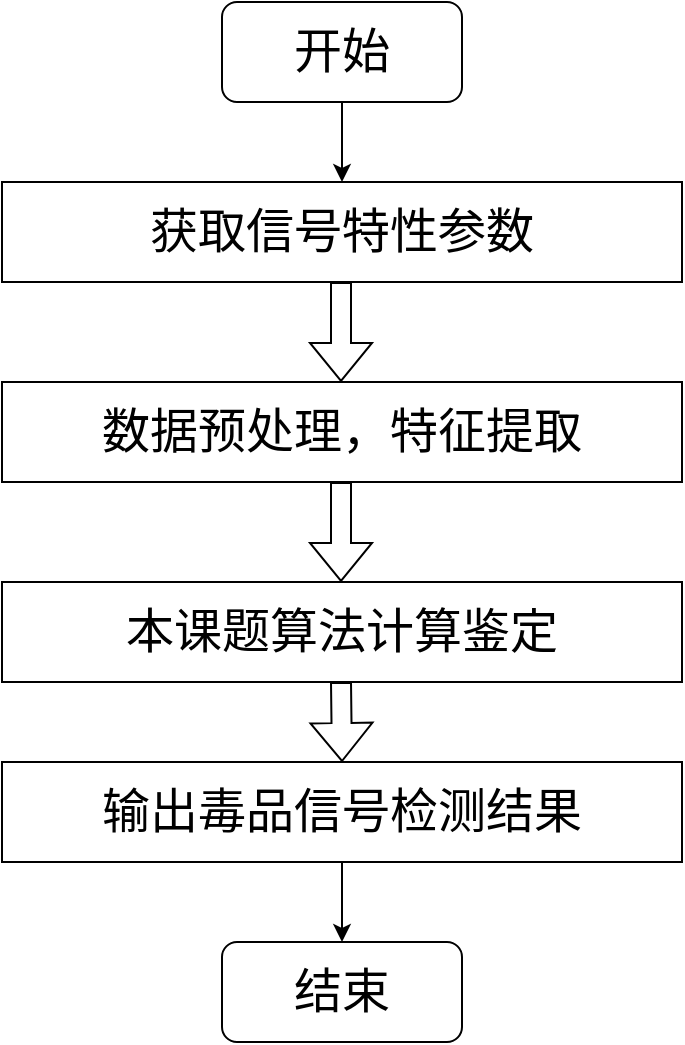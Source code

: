 <mxfile version="20.3.0" type="github">
  <diagram id="prtHgNgQTEPvFCAcTncT" name="Page-1">
    <mxGraphModel dx="904" dy="495" grid="1" gridSize="10" guides="1" tooltips="1" connect="1" arrows="1" fold="1" page="1" pageScale="1" pageWidth="827" pageHeight="1169" math="0" shadow="0">
      <root>
        <mxCell id="0" />
        <mxCell id="1" parent="0" />
        <mxCell id="CijKE6sO3IoXTaLPwiFw-17" value="&lt;font face=&quot;宋体&quot;&gt;获取信号特性参数&lt;/font&gt;" style="rounded=0;whiteSpace=wrap;html=1;fontSize=24;" parent="1" vertex="1">
          <mxGeometry x="230" y="170" width="340" height="50" as="geometry" />
        </mxCell>
        <mxCell id="CijKE6sO3IoXTaLPwiFw-18" value="&lt;font face=&quot;宋体&quot;&gt;数据预处理，特征提取&lt;/font&gt;" style="rounded=0;whiteSpace=wrap;html=1;fontSize=24;" parent="1" vertex="1">
          <mxGeometry x="230" y="270" width="340" height="50" as="geometry" />
        </mxCell>
        <mxCell id="CijKE6sO3IoXTaLPwiFw-19" value="&lt;font face=&quot;宋体&quot;&gt;本课题算法计算鉴定&lt;/font&gt;" style="rounded=0;whiteSpace=wrap;html=1;fontSize=24;" parent="1" vertex="1">
          <mxGeometry x="230" y="370" width="340" height="50" as="geometry" />
        </mxCell>
        <mxCell id="CijKE6sO3IoXTaLPwiFw-20" value="&lt;font face=&quot;宋体&quot;&gt;输出毒品信号检测结果&lt;/font&gt;" style="rounded=0;whiteSpace=wrap;html=1;fontSize=24;" parent="1" vertex="1">
          <mxGeometry x="230" y="460" width="340" height="50" as="geometry" />
        </mxCell>
        <mxCell id="CijKE6sO3IoXTaLPwiFw-22" value="" style="shape=flexArrow;endArrow=classic;html=1;rounded=0;fontSize=24;exitX=0.5;exitY=1;exitDx=0;exitDy=0;" parent="1" edge="1">
          <mxGeometry width="50" height="50" relative="1" as="geometry">
            <mxPoint x="399.5" y="220" as="sourcePoint" />
            <mxPoint x="399.5" y="270" as="targetPoint" />
          </mxGeometry>
        </mxCell>
        <mxCell id="CijKE6sO3IoXTaLPwiFw-23" value="" style="shape=flexArrow;endArrow=classic;html=1;rounded=0;fontSize=24;exitX=0.5;exitY=1;exitDx=0;exitDy=0;" parent="1" edge="1">
          <mxGeometry width="50" height="50" relative="1" as="geometry">
            <mxPoint x="399.5" y="320" as="sourcePoint" />
            <mxPoint x="399.5" y="370" as="targetPoint" />
          </mxGeometry>
        </mxCell>
        <mxCell id="CijKE6sO3IoXTaLPwiFw-24" value="" style="shape=flexArrow;endArrow=classic;html=1;rounded=0;fontSize=24;exitX=0.5;exitY=1;exitDx=0;exitDy=0;" parent="1" edge="1">
          <mxGeometry width="50" height="50" relative="1" as="geometry">
            <mxPoint x="399.5" y="420" as="sourcePoint" />
            <mxPoint x="400" y="460" as="targetPoint" />
          </mxGeometry>
        </mxCell>
        <mxCell id="ClJPf6CTKpAUNpyXUOQn-1" value="&lt;font face=&quot;宋体&quot; style=&quot;font-size: 24px;&quot;&gt;开始&lt;/font&gt;" style="rounded=1;whiteSpace=wrap;html=1;" vertex="1" parent="1">
          <mxGeometry x="340" y="80" width="120" height="50" as="geometry" />
        </mxCell>
        <mxCell id="ClJPf6CTKpAUNpyXUOQn-2" value="" style="endArrow=classic;html=1;rounded=0;fontSize=24;exitX=0.5;exitY=1;exitDx=0;exitDy=0;entryX=0.5;entryY=0;entryDx=0;entryDy=0;" edge="1" parent="1" source="ClJPf6CTKpAUNpyXUOQn-1" target="CijKE6sO3IoXTaLPwiFw-17">
          <mxGeometry width="50" height="50" relative="1" as="geometry">
            <mxPoint x="390" y="290" as="sourcePoint" />
            <mxPoint x="440" y="240" as="targetPoint" />
          </mxGeometry>
        </mxCell>
        <mxCell id="ClJPf6CTKpAUNpyXUOQn-3" value="&lt;font face=&quot;宋体&quot; style=&quot;font-size: 24px;&quot;&gt;结束&lt;/font&gt;" style="rounded=1;whiteSpace=wrap;html=1;" vertex="1" parent="1">
          <mxGeometry x="340" y="550" width="120" height="50" as="geometry" />
        </mxCell>
        <mxCell id="ClJPf6CTKpAUNpyXUOQn-4" value="" style="endArrow=classic;html=1;rounded=0;fontSize=24;exitX=0.5;exitY=1;exitDx=0;exitDy=0;entryX=0.5;entryY=0;entryDx=0;entryDy=0;" edge="1" parent="1" source="CijKE6sO3IoXTaLPwiFw-20" target="ClJPf6CTKpAUNpyXUOQn-3">
          <mxGeometry width="50" height="50" relative="1" as="geometry">
            <mxPoint x="390" y="570" as="sourcePoint" />
            <mxPoint x="440" y="520" as="targetPoint" />
          </mxGeometry>
        </mxCell>
      </root>
    </mxGraphModel>
  </diagram>
</mxfile>
